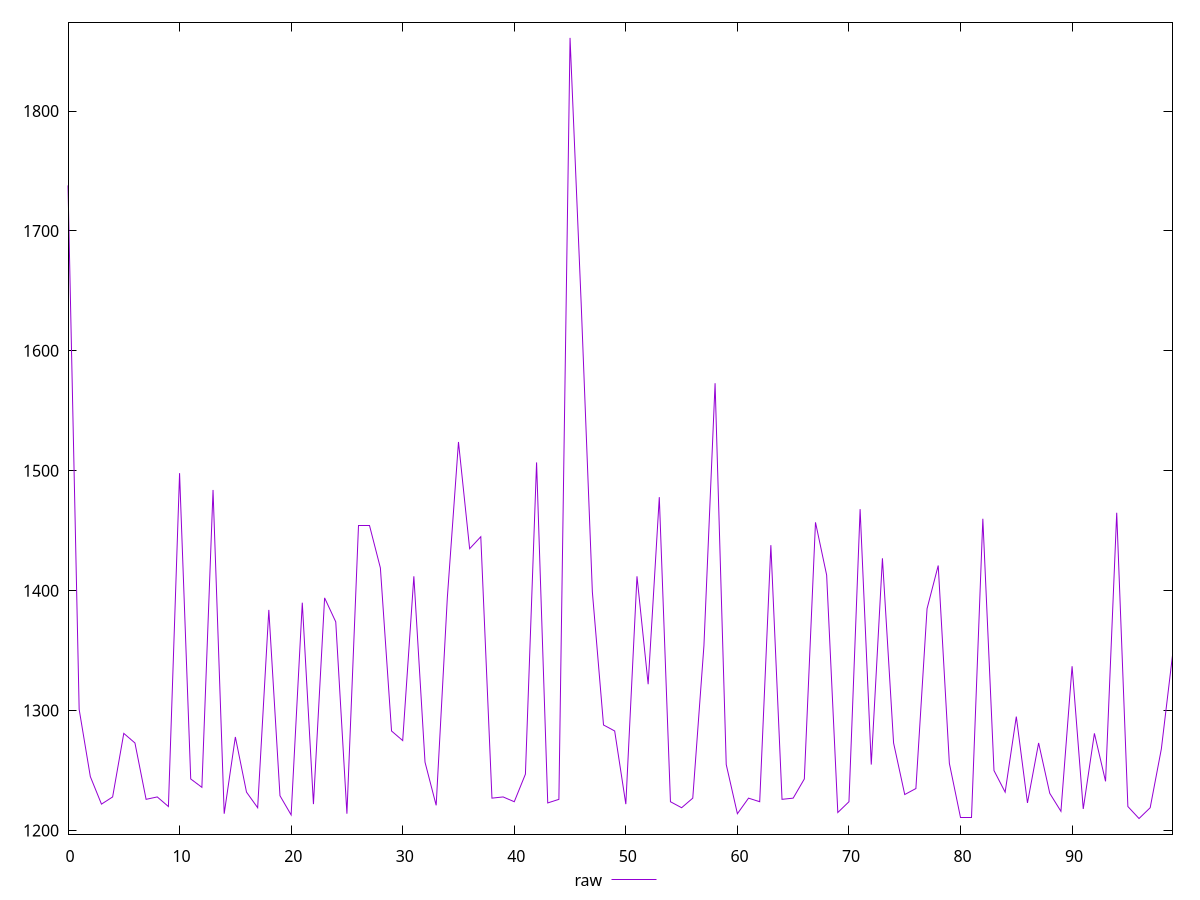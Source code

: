 reset

$raw <<EOF
0 1738
1 1301
2 1245
3 1222
4 1228
5 1281
6 1273
7 1226
8 1228
9 1220
10 1498
11 1243
12 1236
13 1484
14 1214
15 1278
16 1232
17 1219
18 1384
19 1229
20 1213
21 1390
22 1222
23 1394
24 1374
25 1214
26 1454
27 1454
28 1419
29 1283
30 1275
31 1412
32 1257
33 1221
34 1394
35 1524
36 1435
37 1445
38 1227
39 1228
40 1224
41 1247
42 1507
43 1223
44 1226
45 1861
46 1639
47 1399
48 1288
49 1283
50 1222
51 1412
52 1322
53 1478
54 1224
55 1219
56 1227
57 1354
58 1573
59 1255
60 1214
61 1227
62 1224
63 1438
64 1226
65 1227
66 1243
67 1457
68 1413
69 1215
70 1224
71 1468
72 1255
73 1427
74 1273
75 1230
76 1235
77 1385
78 1421
79 1256
80 1211
81 1211
82 1460
83 1250
84 1232
85 1295
86 1223
87 1273
88 1231
89 1216
90 1337
91 1218
92 1281
93 1241
94 1465
95 1220
96 1210
97 1219
98 1268
99 1346
EOF

set key outside below
set xrange [0:99]
set yrange [1196.98:1874.02]
set trange [1196.98:1874.02]
set terminal svg size 640, 500 enhanced background rgb 'white'
set output "report_00015_2021-02-09T16-11-33.973Z/uses-rel-preload/samples/pages+cached+noadtech+nomedia+nocss/raw/values.svg"

plot $raw title "raw" with line

reset
